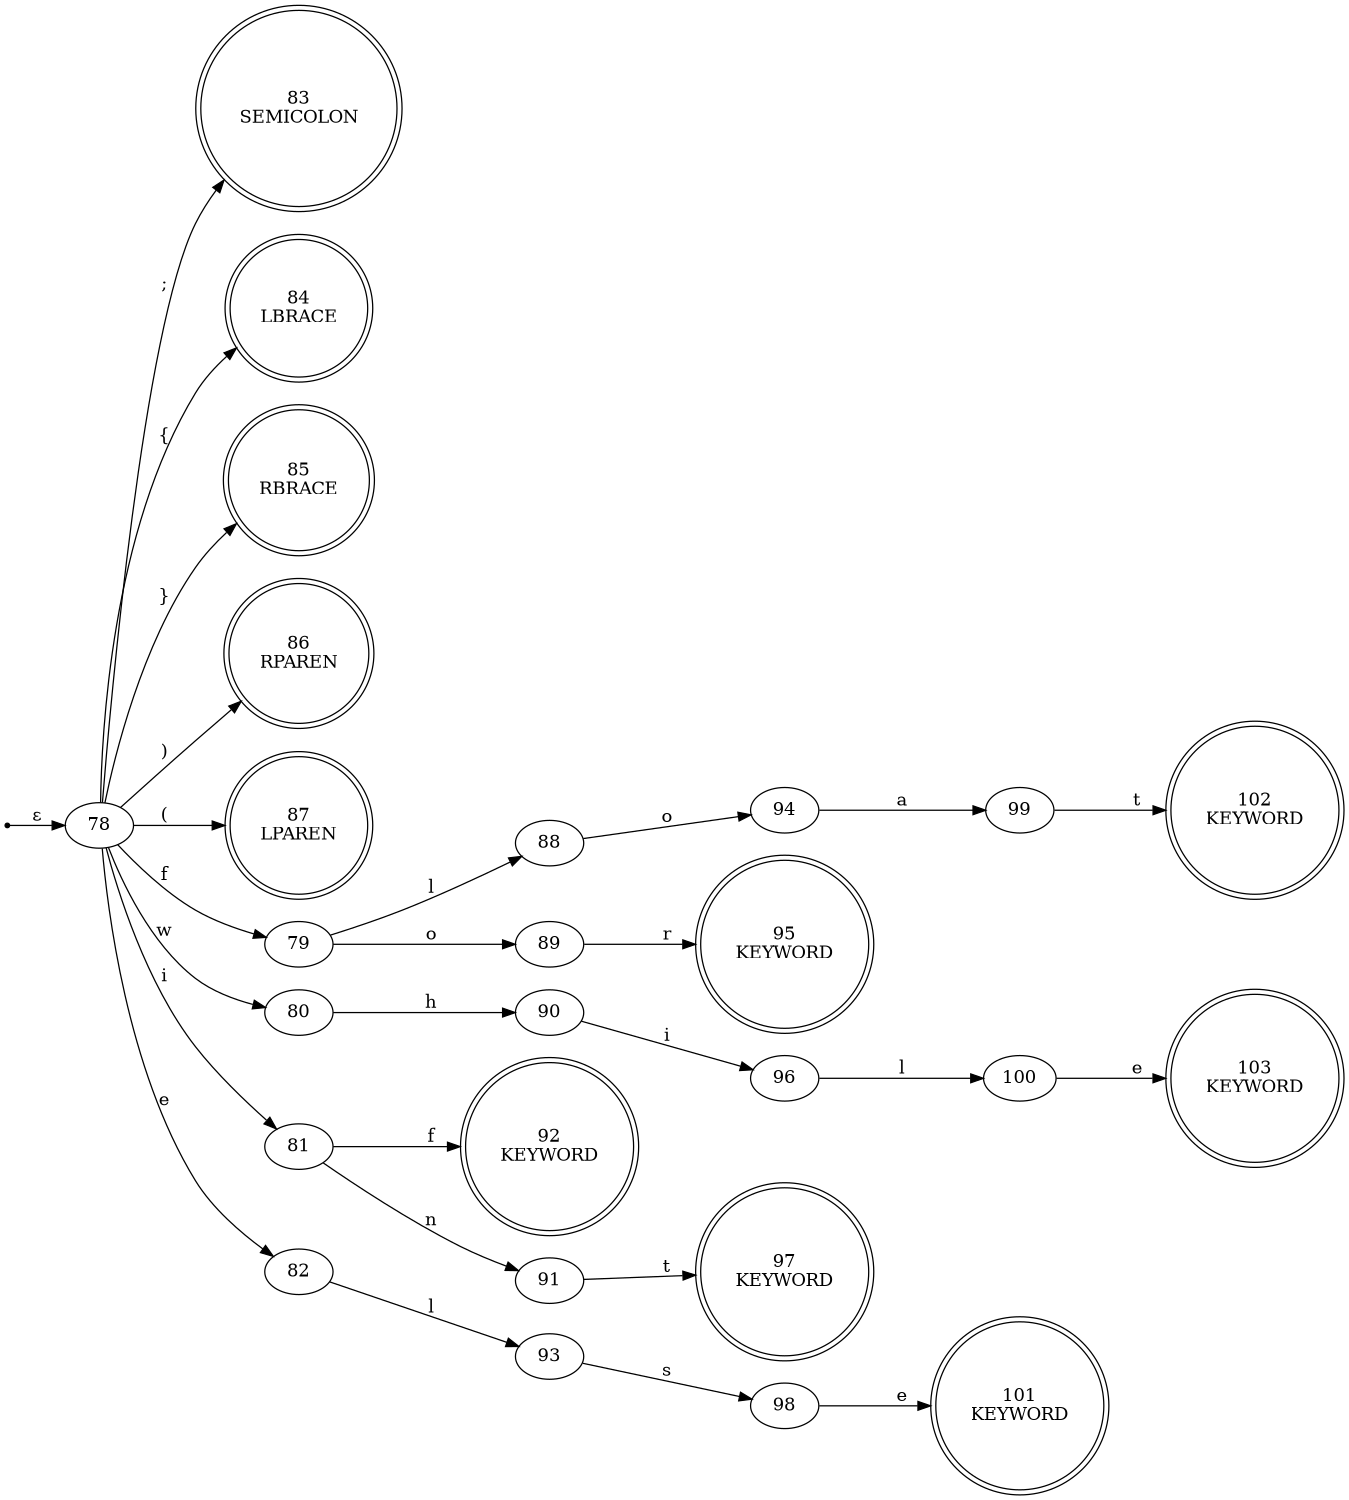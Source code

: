digraph DFA {
  rankdir=LR;
  size="15,10";
  dpi=300;
  start [shape=point];
  83 [shape=doublecircle, label="83\nSEMICOLON"];
  84 [shape=doublecircle, label="84\nLBRACE"];
  85 [shape=doublecircle, label="85\nRBRACE"];
  86 [shape=doublecircle, label="86\nRPAREN"];
  87 [shape=doublecircle, label="87\nLPAREN"];
  92 [shape=doublecircle, label="92\nKEYWORD"];
  95 [shape=doublecircle, label="95\nKEYWORD"];
  97 [shape=doublecircle, label="97\nKEYWORD"];
  101 [shape=doublecircle, label="101\nKEYWORD"];
  102 [shape=doublecircle, label="102\nKEYWORD"];
  103 [shape=doublecircle, label="103\nKEYWORD"];
  start -> 78 [ label = "ε" ];
  78 -> 79 [ label = "f" ];
  78 -> 80 [ label = "w" ];
  78 -> 81 [ label = "i" ];
  78 -> 82 [ label = "e" ];
  78 -> 83 [ label = ";" ];
  78 -> 84 [ label = "{" ];
  78 -> 85 [ label = "}" ];
  78 -> 86 [ label = ")" ];
  78 -> 87 [ label = "(" ];
  79 -> 88 [ label = "l" ];
  79 -> 89 [ label = "o" ];
  80 -> 90 [ label = "h" ];
  81 -> 91 [ label = "n" ];
  81 -> 92 [ label = "f" ];
  82 -> 93 [ label = "l" ];
  88 -> 94 [ label = "o" ];
  89 -> 95 [ label = "r" ];
  90 -> 96 [ label = "i" ];
  91 -> 97 [ label = "t" ];
  93 -> 98 [ label = "s" ];
  94 -> 99 [ label = "a" ];
  96 -> 100 [ label = "l" ];
  98 -> 101 [ label = "e" ];
  99 -> 102 [ label = "t" ];
  100 -> 103 [ label = "e" ];
}